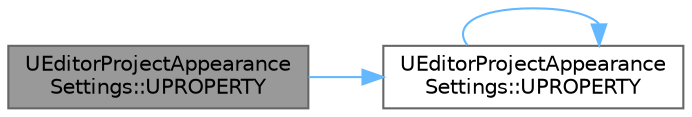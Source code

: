 digraph "UEditorProjectAppearanceSettings::UPROPERTY"
{
 // INTERACTIVE_SVG=YES
 // LATEX_PDF_SIZE
  bgcolor="transparent";
  edge [fontname=Helvetica,fontsize=10,labelfontname=Helvetica,labelfontsize=10];
  node [fontname=Helvetica,fontsize=10,shape=box,height=0.2,width=0.4];
  rankdir="LR";
  Node1 [id="Node000001",label="UEditorProjectAppearance\lSettings::UPROPERTY",height=0.2,width=0.4,color="gray40", fillcolor="grey60", style="filled", fontcolor="black",tooltip="Deprecated properties that didn't live very long."];
  Node1 -> Node2 [id="edge1_Node000001_Node000002",color="steelblue1",style="solid",tooltip=" "];
  Node2 [id="Node000002",label="UEditorProjectAppearance\lSettings::UPROPERTY",height=0.2,width=0.4,color="grey40", fillcolor="white", style="filled",URL="$d7/d15/classUEditorProjectAppearanceSettings.html#a4088f8948b710d36e01f27f815a3dc6b",tooltip=" "];
  Node2 -> Node2 [id="edge2_Node000002_Node000002",color="steelblue1",style="solid",tooltip=" "];
}
